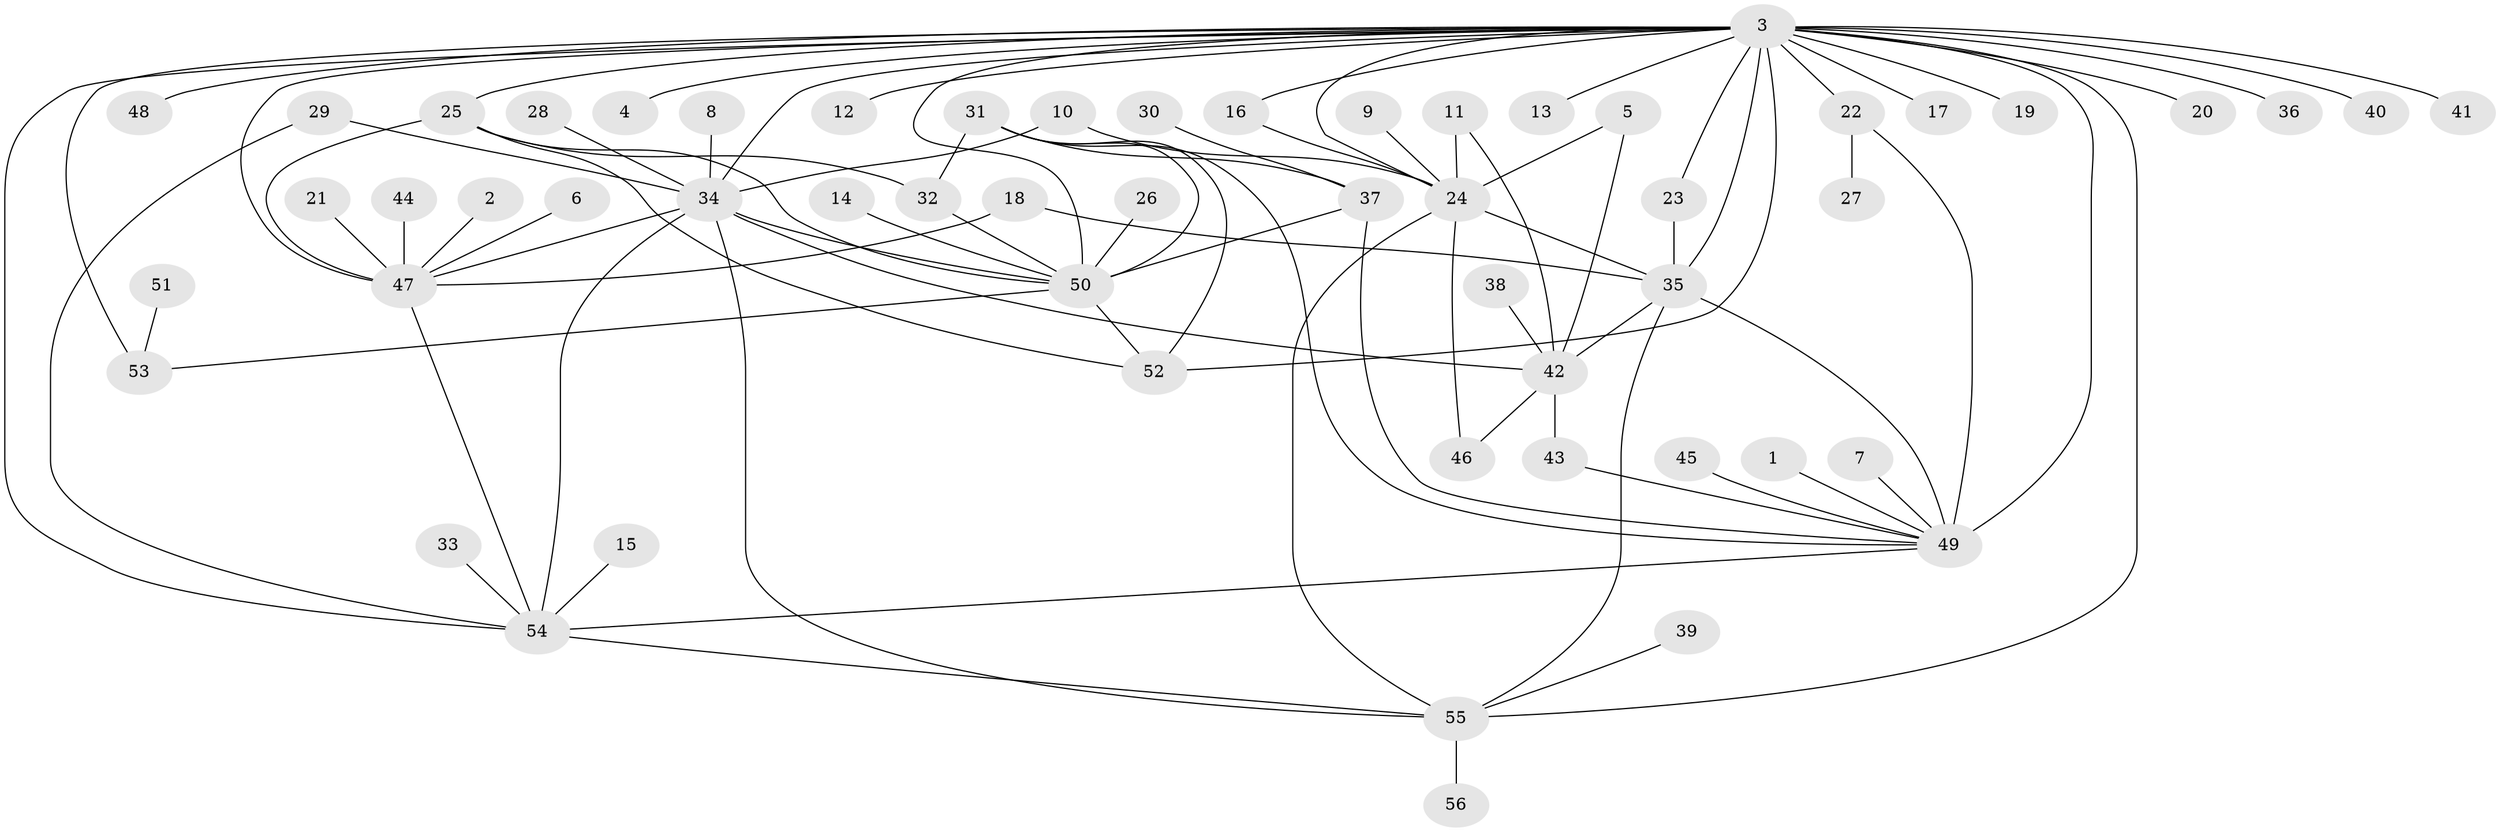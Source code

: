 // original degree distribution, {28: 0.009009009009009009, 16: 0.009009009009009009, 10: 0.02702702702702703, 7: 0.02702702702702703, 6: 0.04504504504504504, 4: 0.08108108108108109, 14: 0.009009009009009009, 3: 0.07207207207207207, 1: 0.44144144144144143, 5: 0.04504504504504504, 2: 0.22522522522522523, 9: 0.009009009009009009}
// Generated by graph-tools (version 1.1) at 2025/26/03/09/25 03:26:06]
// undirected, 56 vertices, 88 edges
graph export_dot {
graph [start="1"]
  node [color=gray90,style=filled];
  1;
  2;
  3;
  4;
  5;
  6;
  7;
  8;
  9;
  10;
  11;
  12;
  13;
  14;
  15;
  16;
  17;
  18;
  19;
  20;
  21;
  22;
  23;
  24;
  25;
  26;
  27;
  28;
  29;
  30;
  31;
  32;
  33;
  34;
  35;
  36;
  37;
  38;
  39;
  40;
  41;
  42;
  43;
  44;
  45;
  46;
  47;
  48;
  49;
  50;
  51;
  52;
  53;
  54;
  55;
  56;
  1 -- 49 [weight=1.0];
  2 -- 47 [weight=1.0];
  3 -- 4 [weight=1.0];
  3 -- 12 [weight=1.0];
  3 -- 13 [weight=1.0];
  3 -- 16 [weight=1.0];
  3 -- 17 [weight=1.0];
  3 -- 19 [weight=1.0];
  3 -- 20 [weight=1.0];
  3 -- 22 [weight=2.0];
  3 -- 23 [weight=1.0];
  3 -- 24 [weight=1.0];
  3 -- 25 [weight=1.0];
  3 -- 34 [weight=1.0];
  3 -- 35 [weight=1.0];
  3 -- 36 [weight=1.0];
  3 -- 40 [weight=1.0];
  3 -- 41 [weight=1.0];
  3 -- 47 [weight=3.0];
  3 -- 48 [weight=1.0];
  3 -- 49 [weight=7.0];
  3 -- 50 [weight=2.0];
  3 -- 52 [weight=2.0];
  3 -- 53 [weight=2.0];
  3 -- 54 [weight=1.0];
  3 -- 55 [weight=1.0];
  5 -- 24 [weight=1.0];
  5 -- 42 [weight=1.0];
  6 -- 47 [weight=1.0];
  7 -- 49 [weight=1.0];
  8 -- 34 [weight=1.0];
  9 -- 24 [weight=1.0];
  10 -- 24 [weight=1.0];
  10 -- 34 [weight=1.0];
  11 -- 24 [weight=1.0];
  11 -- 42 [weight=1.0];
  14 -- 50 [weight=1.0];
  15 -- 54 [weight=1.0];
  16 -- 24 [weight=1.0];
  18 -- 35 [weight=1.0];
  18 -- 47 [weight=1.0];
  21 -- 47 [weight=1.0];
  22 -- 27 [weight=1.0];
  22 -- 49 [weight=2.0];
  23 -- 35 [weight=1.0];
  24 -- 35 [weight=1.0];
  24 -- 46 [weight=1.0];
  24 -- 55 [weight=1.0];
  25 -- 32 [weight=1.0];
  25 -- 47 [weight=1.0];
  25 -- 50 [weight=1.0];
  25 -- 52 [weight=1.0];
  26 -- 50 [weight=1.0];
  28 -- 34 [weight=1.0];
  29 -- 34 [weight=1.0];
  29 -- 54 [weight=1.0];
  30 -- 37 [weight=1.0];
  31 -- 32 [weight=2.0];
  31 -- 37 [weight=1.0];
  31 -- 49 [weight=1.0];
  31 -- 50 [weight=1.0];
  31 -- 52 [weight=1.0];
  32 -- 50 [weight=1.0];
  33 -- 54 [weight=1.0];
  34 -- 42 [weight=1.0];
  34 -- 47 [weight=1.0];
  34 -- 50 [weight=1.0];
  34 -- 54 [weight=1.0];
  34 -- 55 [weight=1.0];
  35 -- 42 [weight=2.0];
  35 -- 49 [weight=2.0];
  35 -- 55 [weight=1.0];
  37 -- 49 [weight=1.0];
  37 -- 50 [weight=1.0];
  38 -- 42 [weight=1.0];
  39 -- 55 [weight=1.0];
  42 -- 43 [weight=1.0];
  42 -- 46 [weight=1.0];
  43 -- 49 [weight=1.0];
  44 -- 47 [weight=1.0];
  45 -- 49 [weight=1.0];
  47 -- 54 [weight=1.0];
  49 -- 54 [weight=1.0];
  50 -- 52 [weight=2.0];
  50 -- 53 [weight=1.0];
  51 -- 53 [weight=1.0];
  54 -- 55 [weight=1.0];
  55 -- 56 [weight=1.0];
}
